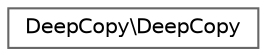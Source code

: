 digraph "Graphical Class Hierarchy"
{
 // LATEX_PDF_SIZE
  bgcolor="transparent";
  edge [fontname=Helvetica,fontsize=10,labelfontname=Helvetica,labelfontsize=10];
  node [fontname=Helvetica,fontsize=10,shape=box,height=0.2,width=0.4];
  rankdir="LR";
  Node0 [id="Node000000",label="DeepCopy\\DeepCopy",height=0.2,width=0.4,color="grey40", fillcolor="white", style="filled",URL="$classDeepCopy_1_1DeepCopy.html",tooltip=" "];
}
